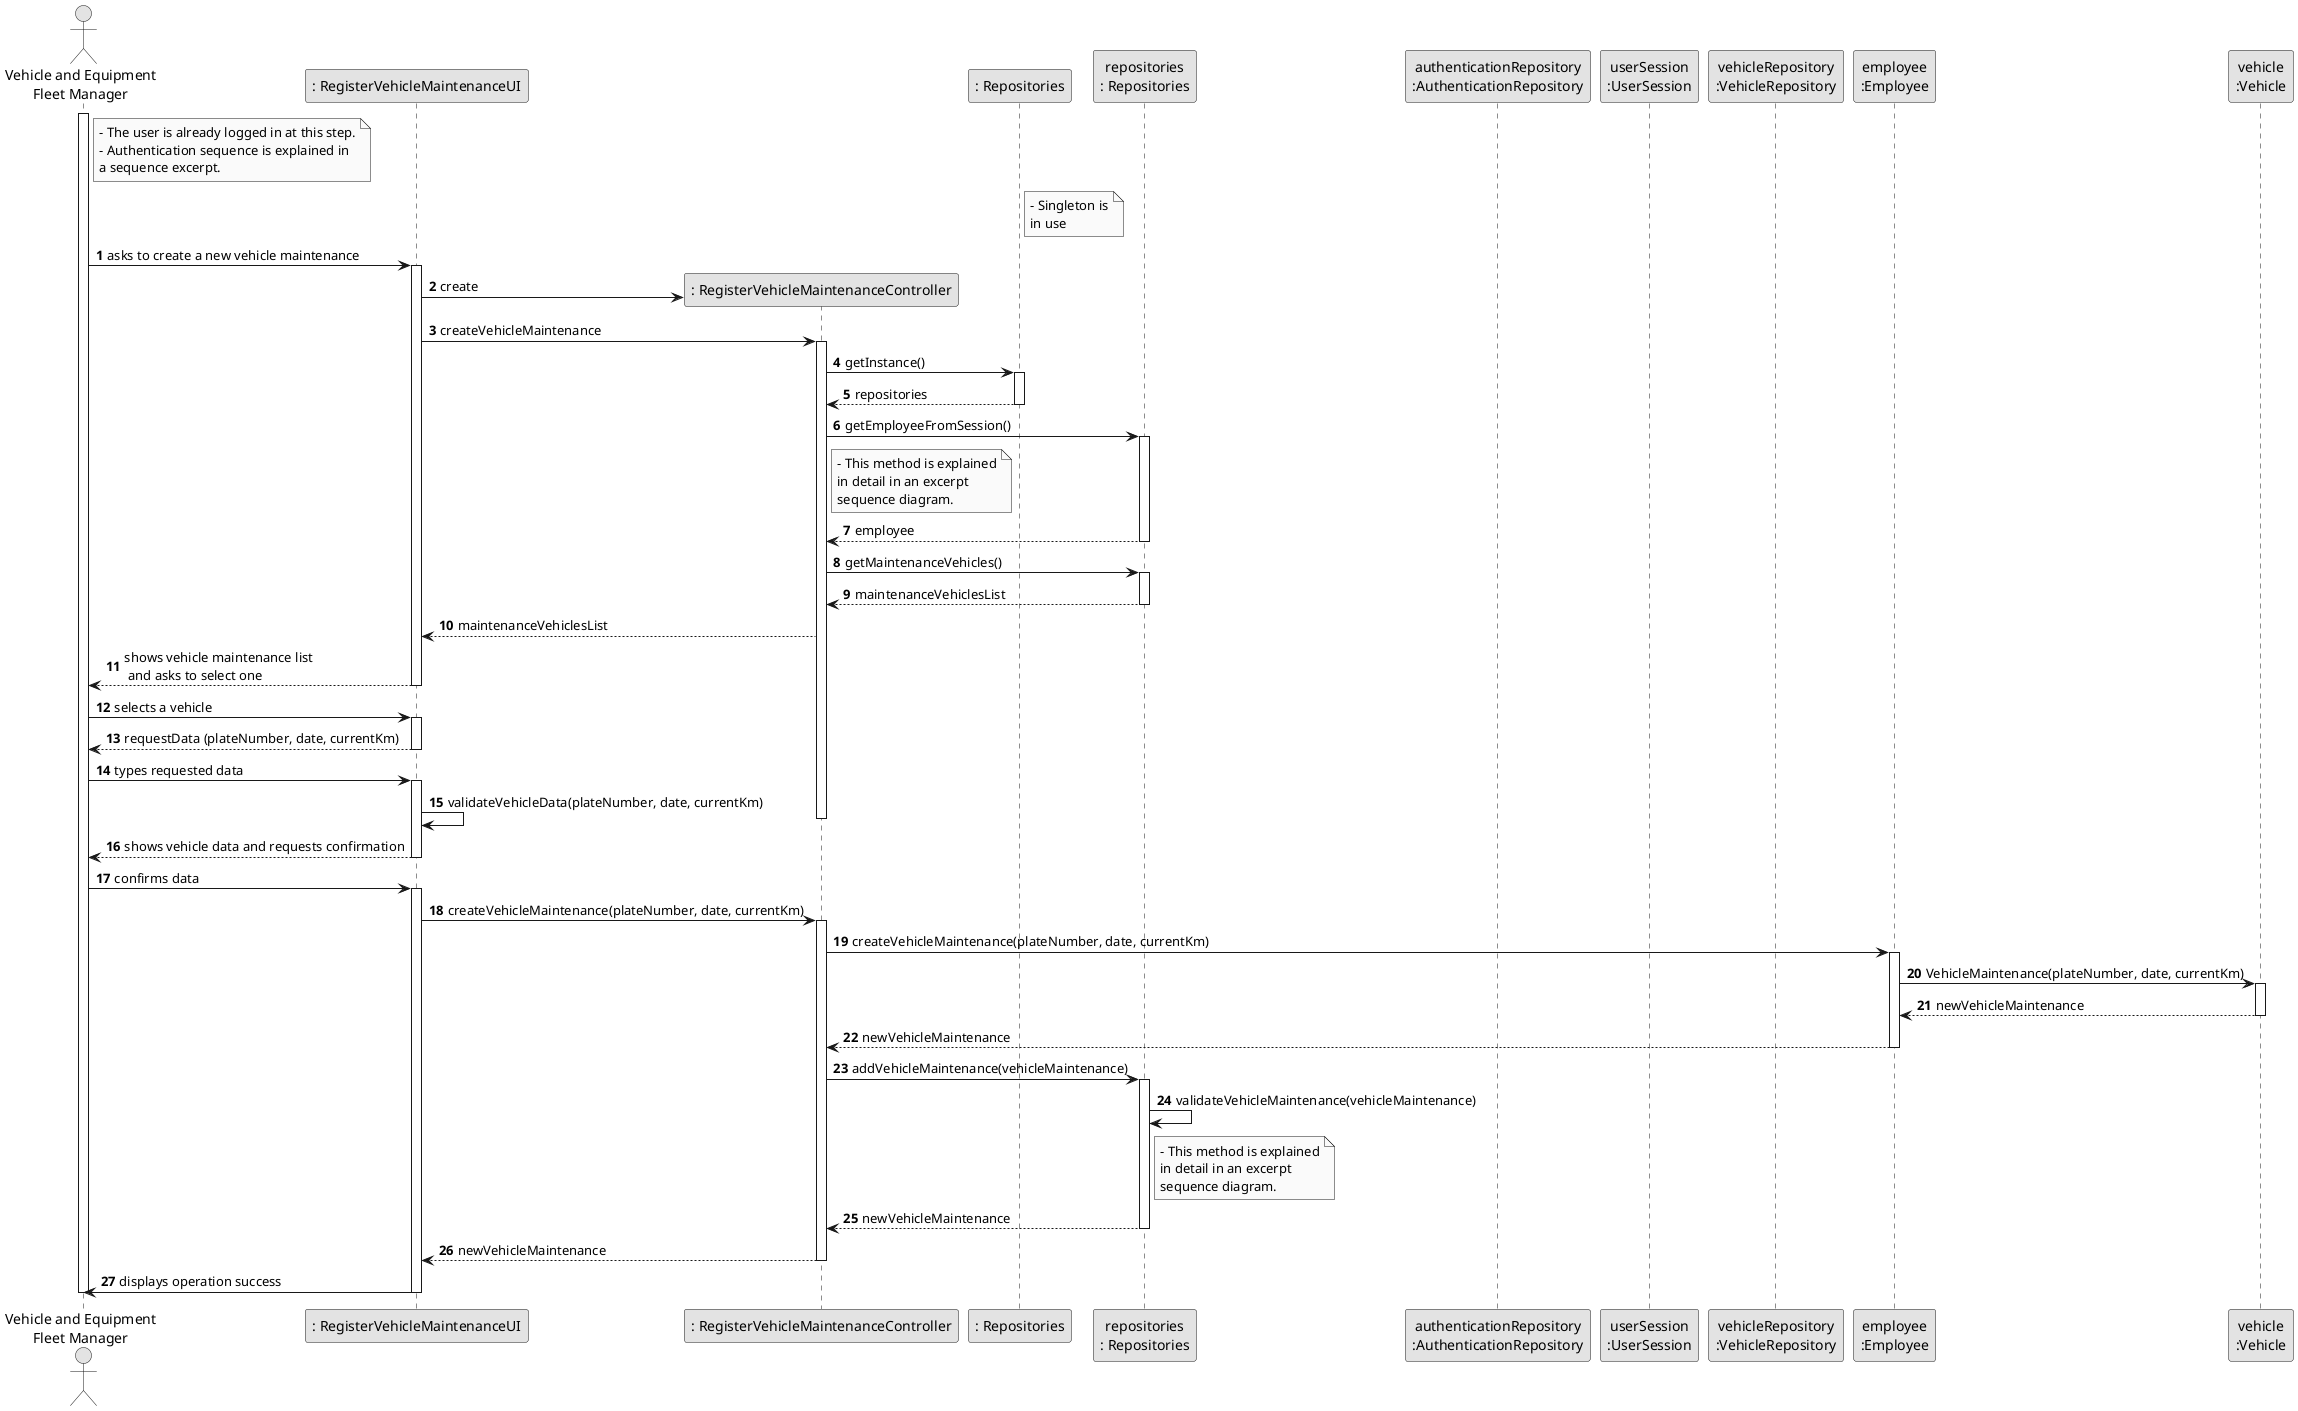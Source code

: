 @startuml
skinparam monochrome true
skinparam packageStyle rectangle
skinparam shadowing false

autonumber

'hide footbox

actor "Vehicle and Equipment\nFleet Manager" as VFM
participant ": RegisterVehicleMaintenanceUI" as UI
participant ": RegisterVehicleMaintenanceController" as CTRL
participant ": Repositories" as ORG_SINGLETON
participant "repositories\n: Repositories" as ORG_INSTANCE
participant "authenticationRepository\n:AuthenticationRepository" as AUTH_REPO
participant "userSession\n:UserSession" as USR_SESSION
participant "vehicleRepository\n:VehicleRepository" as VEHICLE_REPO_INSTANCE
participant "employee\n:Employee" as MNGR
participant "vehicle\n:Vehicle" as VEHICLE


note right of VFM
    - The user is already logged in at this step.
    - Authentication sequence is explained in
    a sequence excerpt.
end note

note right of ORG_SINGLETON
    - Singleton is
    in use
end note


activate VFM

        VFM -> UI : asks to create a new vehicle maintenance

        activate UI
            'create CTRL
            UI -> CTRL** : create

            UI -> CTRL : createVehicleMaintenance

            activate CTRL

                CTRL -> ORG_SINGLETON : getInstance()

                    activate ORG_SINGLETON

                    ORG_SINGLETON --> CTRL : repositories

                deactivate ORG_SINGLETON

                CTRL -> ORG_INSTANCE : getEmployeeFromSession()

                    note right of CTRL
                        - This method is explained
                        in detail in an excerpt
                        sequence diagram.
                    end note

                    activate ORG_INSTANCE

                    ORG_INSTANCE --> CTRL : employee

                deactivate ORG_INSTANCE

                CTRL -> ORG_INSTANCE : getMaintenanceVehicles()

                    activate ORG_INSTANCE

                    ORG_INSTANCE --> CTRL : maintenanceVehiclesList

                deactivate ORG_INSTANCE

            CTRL --> UI : maintenanceVehiclesList

        UI --> VFM : shows vehicle maintenance list\n and asks to select one

        deactivate UI

        VFM -> UI : selects a vehicle

        activate UI
            'requests the VFM to input data
            UI --> VFM : requestData (plateNumber, date, currentKm)

        deactivate UI

        VFM -> UI : types requested data

        activate UI

            UI -> UI : validateVehicleData(plateNumber, date, currentKm)

            deactivate CTRL

            UI --> VFM : shows vehicle data and requests confirmation

        deactivate UI

            VFM -> UI : confirms data

        activate UI

            UI -> CTRL : createVehicleMaintenance(plateNumber, date, currentKm)

            activate CTRL

                CTRL -> MNGR : createVehicleMaintenance(plateNumber, date, currentKm)

                activate MNGR

                MNGR -> VEHICLE : VehicleMaintenance(plateNumber, date, currentKm)

                activate VEHICLE

                VEHICLE --> MNGR : newVehicleMaintenance

                deactivate VEHICLE

                MNGR --> CTRL : newVehicleMaintenance

                deactivate MNGR

                CTRL -> ORG_INSTANCE : addVehicleMaintenance(vehicleMaintenance)

                activate ORG_INSTANCE

                ORG_INSTANCE -> ORG_INSTANCE : validateVehicleMaintenance(vehicleMaintenance)

                note right of ORG_INSTANCE
                - This method is explained
                in detail in an excerpt
                sequence diagram.
                end note

                ORG_INSTANCE --> CTRL : newVehicleMaintenance

                deactivate ORG_INSTANCE

            CTRL --> UI : newVehicleMaintenance


        deactivate CTRL

        UI -> VFM : displays operation success

    deactivate UI

deactivate VFM

@enduml
